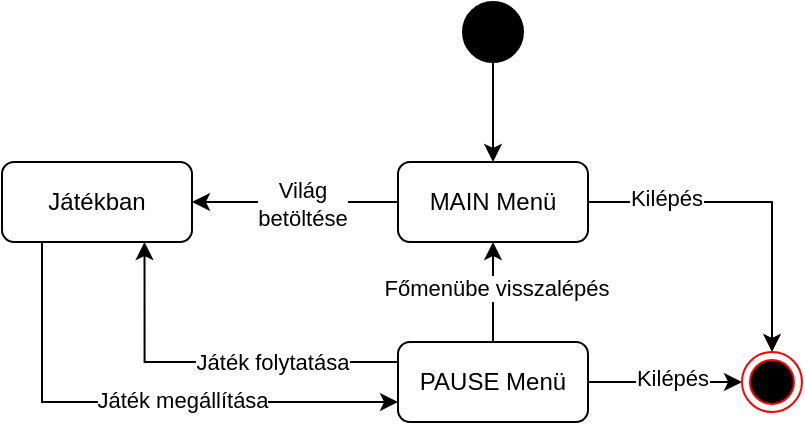 <mxfile version="24.7.8">
  <diagram name="Page-1" id="S1HWQjt4PQsxDabq1J6i">
    <mxGraphModel dx="683" dy="402" grid="1" gridSize="10" guides="1" tooltips="1" connect="1" arrows="1" fold="1" page="1" pageScale="1" pageWidth="850" pageHeight="1100" math="0" shadow="0">
      <root>
        <mxCell id="0" />
        <mxCell id="1" parent="0" />
        <mxCell id="59sBVvbpQyq37MVEN9Gp-11" value="" style="edgeStyle=orthogonalEdgeStyle;rounded=0;orthogonalLoop=1;jettySize=auto;html=1;" parent="1" source="59sBVvbpQyq37MVEN9Gp-3" target="59sBVvbpQyq37MVEN9Gp-6" edge="1">
          <mxGeometry relative="1" as="geometry" />
        </mxCell>
        <mxCell id="59sBVvbpQyq37MVEN9Gp-23" value="Világ &lt;br&gt;betöltése" style="edgeLabel;html=1;align=center;verticalAlign=middle;resizable=0;points=[];" parent="59sBVvbpQyq37MVEN9Gp-11" vertex="1" connectable="0">
          <mxGeometry x="-0.059" y="1" relative="1" as="geometry">
            <mxPoint as="offset" />
          </mxGeometry>
        </mxCell>
        <mxCell id="59sBVvbpQyq37MVEN9Gp-22" style="edgeStyle=orthogonalEdgeStyle;rounded=0;orthogonalLoop=1;jettySize=auto;html=1;entryX=0.5;entryY=0;entryDx=0;entryDy=0;" parent="1" source="59sBVvbpQyq37MVEN9Gp-3" target="59sBVvbpQyq37MVEN9Gp-20" edge="1">
          <mxGeometry relative="1" as="geometry" />
        </mxCell>
        <mxCell id="59sBVvbpQyq37MVEN9Gp-26" value="Kilépés" style="edgeLabel;html=1;align=center;verticalAlign=middle;resizable=0;points=[];" parent="59sBVvbpQyq37MVEN9Gp-22" vertex="1" connectable="0">
          <mxGeometry x="-0.537" y="2" relative="1" as="geometry">
            <mxPoint as="offset" />
          </mxGeometry>
        </mxCell>
        <mxCell id="59sBVvbpQyq37MVEN9Gp-3" value="MAIN Menü" style="rounded=1;whiteSpace=wrap;html=1;" parent="1" vertex="1">
          <mxGeometry x="378" y="150" width="95" height="40" as="geometry" />
        </mxCell>
        <mxCell id="59sBVvbpQyq37MVEN9Gp-19" style="edgeStyle=orthogonalEdgeStyle;rounded=0;orthogonalLoop=1;jettySize=auto;html=1;entryX=0;entryY=0.75;entryDx=0;entryDy=0;" parent="1" source="59sBVvbpQyq37MVEN9Gp-6" target="59sBVvbpQyq37MVEN9Gp-8" edge="1">
          <mxGeometry relative="1" as="geometry">
            <Array as="points">
              <mxPoint x="200" y="270" />
            </Array>
          </mxGeometry>
        </mxCell>
        <mxCell id="59sBVvbpQyq37MVEN9Gp-25" value="Játék megállítása" style="edgeLabel;html=1;align=center;verticalAlign=middle;resizable=0;points=[];" parent="59sBVvbpQyq37MVEN9Gp-19" vertex="1" connectable="0">
          <mxGeometry x="-0.123" y="1" relative="1" as="geometry">
            <mxPoint x="37" as="offset" />
          </mxGeometry>
        </mxCell>
        <mxCell id="59sBVvbpQyq37MVEN9Gp-6" value="Játékban" style="rounded=1;whiteSpace=wrap;html=1;" parent="1" vertex="1">
          <mxGeometry x="180" y="150" width="95" height="40" as="geometry" />
        </mxCell>
        <mxCell id="59sBVvbpQyq37MVEN9Gp-18" style="edgeStyle=orthogonalEdgeStyle;rounded=0;orthogonalLoop=1;jettySize=auto;html=1;entryX=0.75;entryY=1;entryDx=0;entryDy=0;" parent="1" source="59sBVvbpQyq37MVEN9Gp-8" target="59sBVvbpQyq37MVEN9Gp-6" edge="1">
          <mxGeometry relative="1" as="geometry">
            <Array as="points">
              <mxPoint x="251" y="250" />
            </Array>
          </mxGeometry>
        </mxCell>
        <mxCell id="59sBVvbpQyq37MVEN9Gp-24" value="Játék folytatása" style="edgeLabel;html=1;align=center;verticalAlign=middle;resizable=0;points=[];" parent="59sBVvbpQyq37MVEN9Gp-18" vertex="1" connectable="0">
          <mxGeometry x="-0.109" y="-3" relative="1" as="geometry">
            <mxPoint x="20" y="3" as="offset" />
          </mxGeometry>
        </mxCell>
        <mxCell id="59sBVvbpQyq37MVEN9Gp-21" style="edgeStyle=orthogonalEdgeStyle;rounded=0;orthogonalLoop=1;jettySize=auto;html=1;entryX=0;entryY=0.5;entryDx=0;entryDy=0;" parent="1" source="59sBVvbpQyq37MVEN9Gp-8" target="59sBVvbpQyq37MVEN9Gp-20" edge="1">
          <mxGeometry relative="1" as="geometry" />
        </mxCell>
        <mxCell id="59sBVvbpQyq37MVEN9Gp-29" value="Kilépés" style="edgeLabel;html=1;align=center;verticalAlign=middle;resizable=0;points=[];" parent="59sBVvbpQyq37MVEN9Gp-21" vertex="1" connectable="0">
          <mxGeometry x="0.095" y="2" relative="1" as="geometry">
            <mxPoint as="offset" />
          </mxGeometry>
        </mxCell>
        <mxCell id="59sBVvbpQyq37MVEN9Gp-27" style="edgeStyle=orthogonalEdgeStyle;rounded=0;orthogonalLoop=1;jettySize=auto;html=1;entryX=0.5;entryY=1;entryDx=0;entryDy=0;" parent="1" source="59sBVvbpQyq37MVEN9Gp-8" target="59sBVvbpQyq37MVEN9Gp-3" edge="1">
          <mxGeometry relative="1" as="geometry" />
        </mxCell>
        <mxCell id="59sBVvbpQyq37MVEN9Gp-28" value="Főmenübe visszalépés" style="edgeLabel;html=1;align=center;verticalAlign=middle;resizable=0;points=[];" parent="59sBVvbpQyq37MVEN9Gp-27" vertex="1" connectable="0">
          <mxGeometry x="0.072" y="-1" relative="1" as="geometry">
            <mxPoint as="offset" />
          </mxGeometry>
        </mxCell>
        <mxCell id="59sBVvbpQyq37MVEN9Gp-8" value="PAUSE Menü" style="rounded=1;whiteSpace=wrap;html=1;" parent="1" vertex="1">
          <mxGeometry x="378" y="240" width="95" height="40" as="geometry" />
        </mxCell>
        <mxCell id="59sBVvbpQyq37MVEN9Gp-20" value="" style="ellipse;html=1;shape=endState;fillColor=#000000;strokeColor=#ff0000;" parent="1" vertex="1">
          <mxGeometry x="550" y="245" width="30" height="30" as="geometry" />
        </mxCell>
        <mxCell id="pHe84isjzYZY74knlmNy-4" value="" style="edgeStyle=orthogonalEdgeStyle;rounded=0;orthogonalLoop=1;jettySize=auto;html=1;" edge="1" parent="1" source="pHe84isjzYZY74knlmNy-2" target="59sBVvbpQyq37MVEN9Gp-3">
          <mxGeometry relative="1" as="geometry" />
        </mxCell>
        <mxCell id="pHe84isjzYZY74knlmNy-2" value="" style="ellipse;whiteSpace=wrap;html=1;aspect=fixed;fillColor=#000000;" vertex="1" parent="1">
          <mxGeometry x="410.5" y="70" width="30" height="30" as="geometry" />
        </mxCell>
      </root>
    </mxGraphModel>
  </diagram>
</mxfile>
